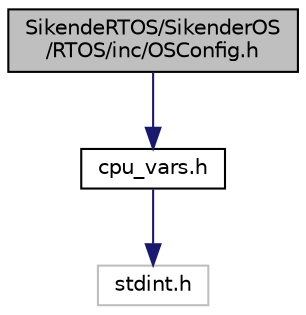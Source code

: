 digraph "SikendeRTOS/SikenderOS/RTOS/inc/OSConfig.h"
{
 // LATEX_PDF_SIZE
  edge [fontname="Helvetica",fontsize="10",labelfontname="Helvetica",labelfontsize="10"];
  node [fontname="Helvetica",fontsize="10",shape=record];
  Node1 [label="SikendeRTOS/SikenderOS\l/RTOS/inc/OSConfig.h",height=0.2,width=0.4,color="black", fillcolor="grey75", style="filled", fontcolor="black",tooltip="Configuration setup for OS."];
  Node1 -> Node2 [color="midnightblue",fontsize="10",style="solid",fontname="Helvetica"];
  Node2 [label="cpu_vars.h",height=0.2,width=0.4,color="black", fillcolor="white", style="filled",URL="$_r_t_o_s_2inc_2cpu__vars_8h.html",tooltip="Contains CPU/Compilter variables."];
  Node2 -> Node3 [color="midnightblue",fontsize="10",style="solid",fontname="Helvetica"];
  Node3 [label="stdint.h",height=0.2,width=0.4,color="grey75", fillcolor="white", style="filled",tooltip=" "];
}
